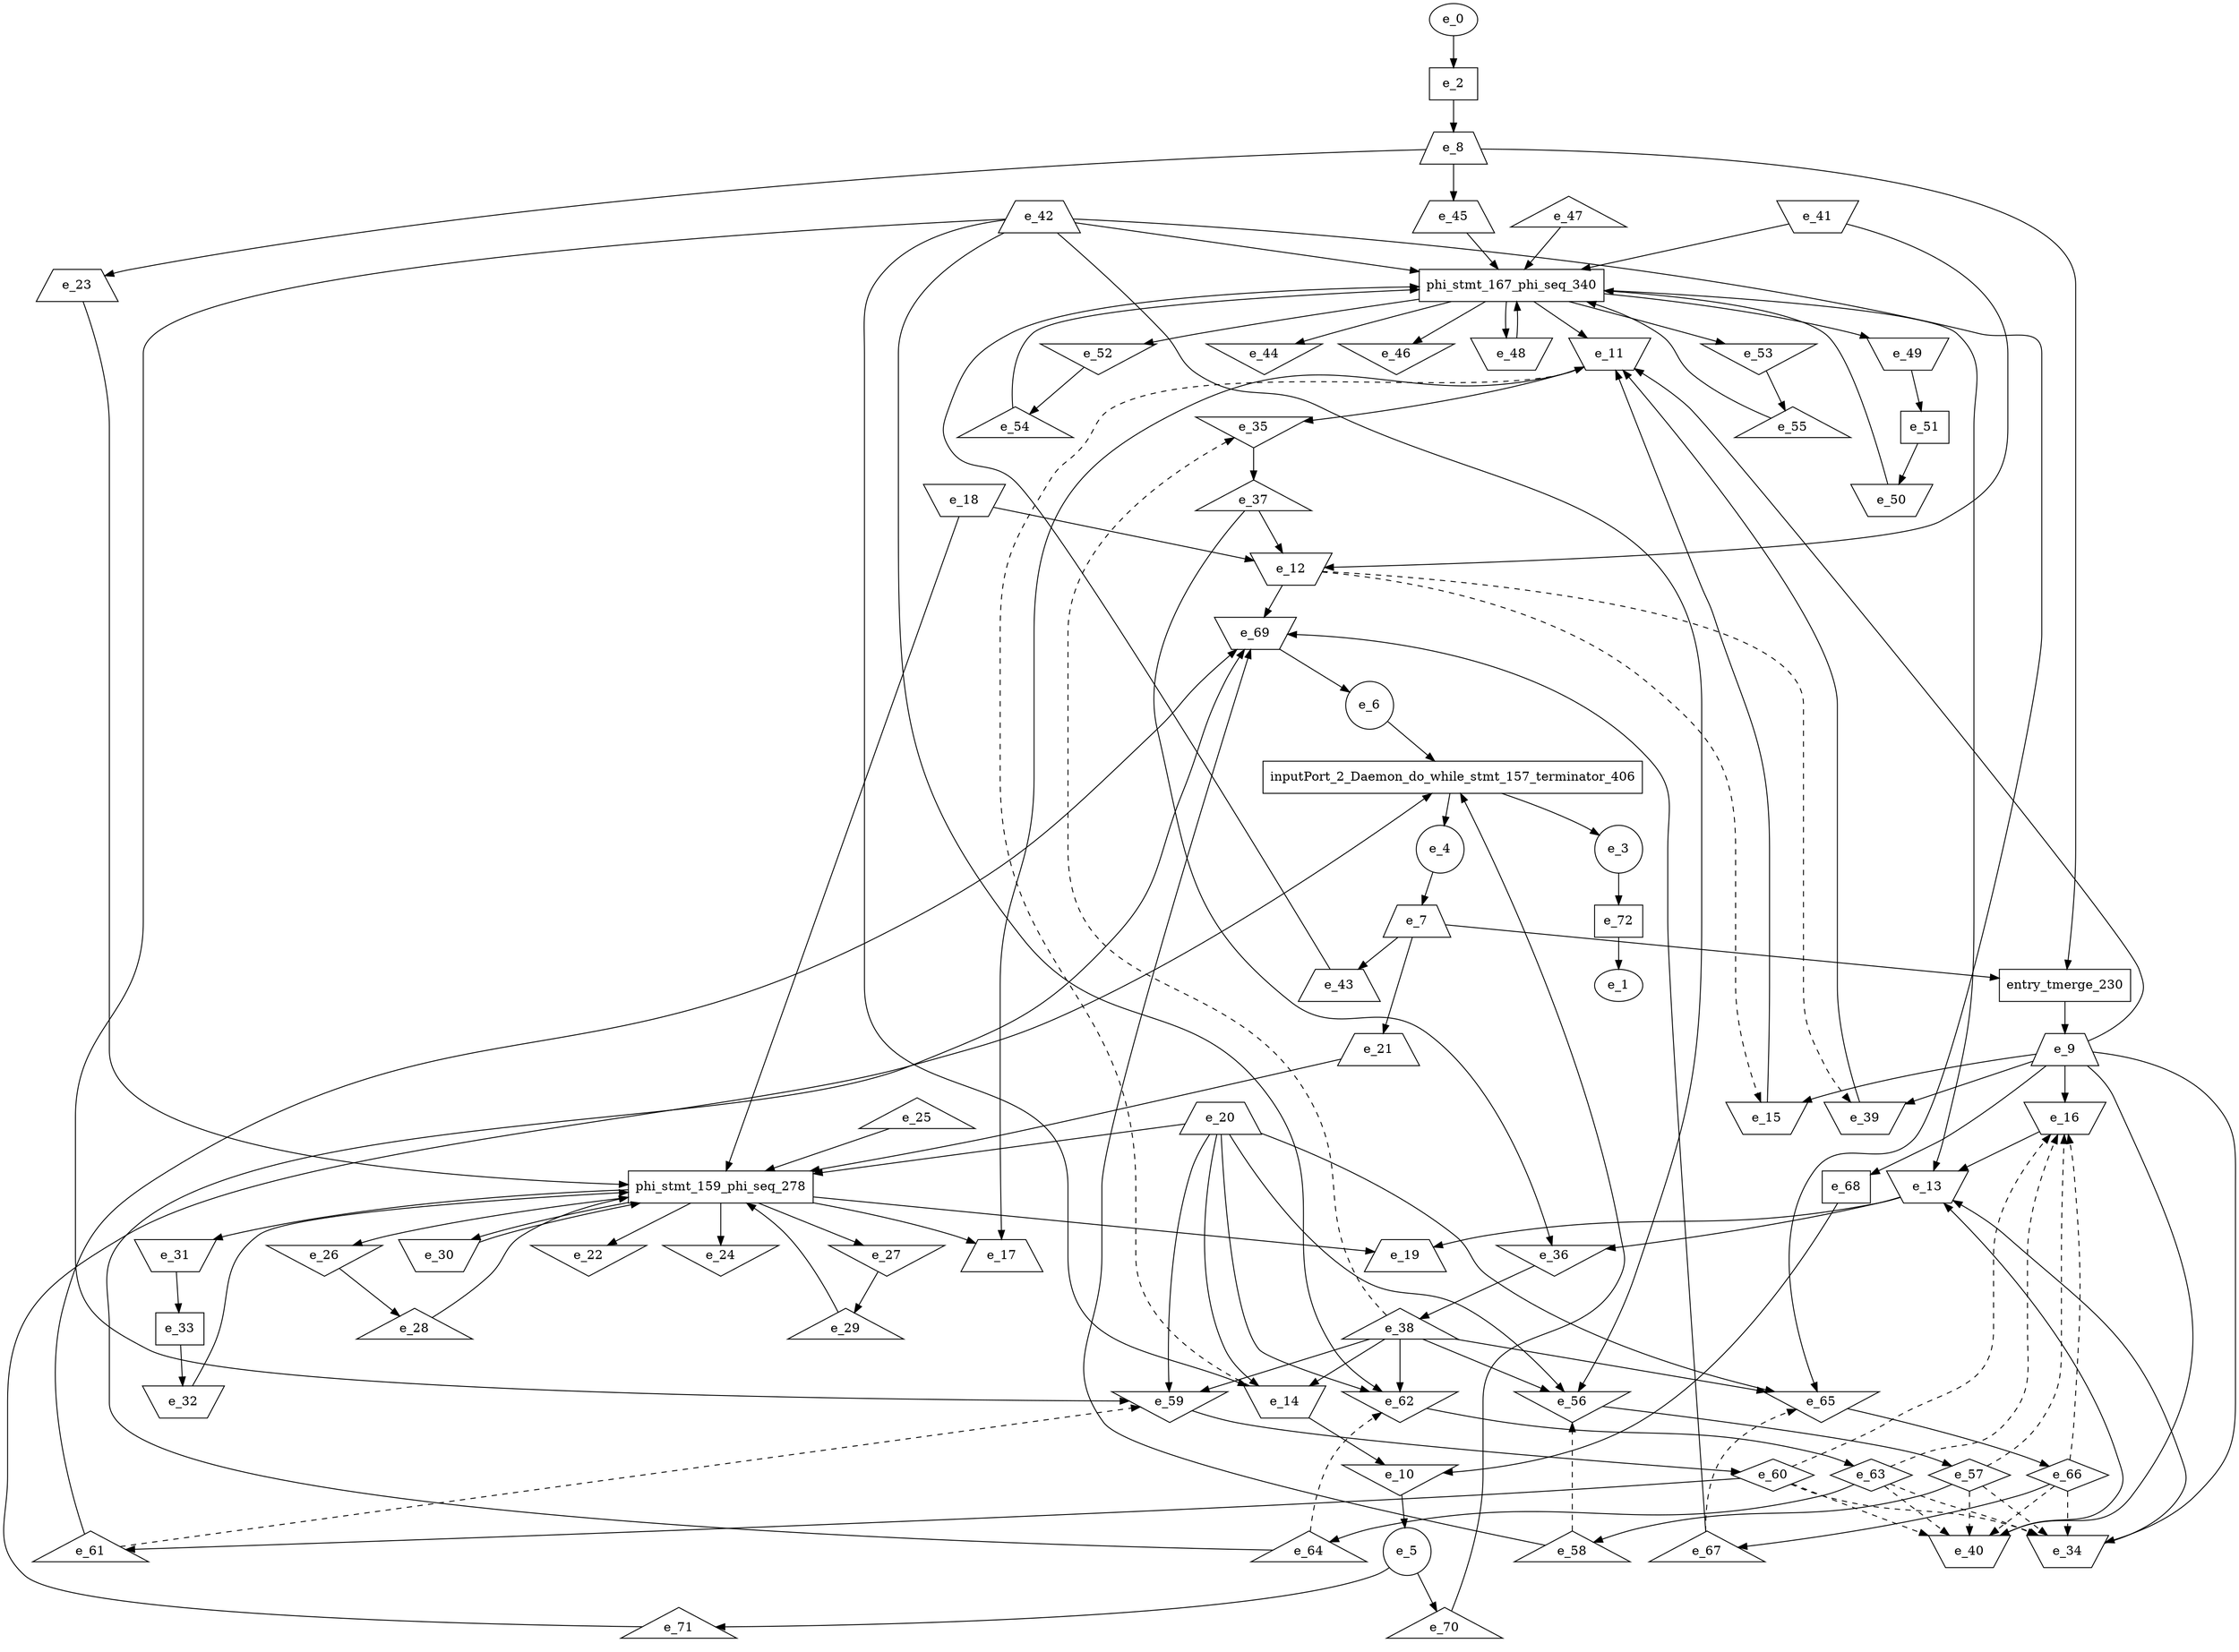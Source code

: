 digraph control_path {
  e_0: entry_node : n ;
  e_1: exit_node : s ;
  e_2 [shape = dot];
  e_3 [shape = circle];
  e_4 [shape = circle];
  e_5 [shape = circle];
  e_6 [shape = circle];
  e_7 [shape = trapezium];
  e_8 [shape = trapezium];
  e_9 [shape = trapezium];
  e_10 [shape = invtriangle];
  e_11 [shape = invtrapezium];
  e_12 [shape = invtrapezium];
  e_13 [shape = invtrapezium];
  e_14 [shape = invtrapezium];
  e_15 [shape = invtrapezium];
  e_16 [shape = invtrapezium];
  e_17 [shape = trapezium];
  e_18 [shape = invtrapezium];
  e_19 [shape = trapezium];
  e_20 [shape = trapezium];
  e_21 [shape = trapezium];
  e_22 [shape = invtriangle];
  e_23 [shape = trapezium];
  e_24 [shape = invtriangle];
  e_25 [shape = triangle];
  e_26 [shape = invtriangle];
  e_27 [shape = invtriangle];
  e_28 [shape = triangle];
  e_29 [shape = triangle];
  e_30 [shape = invtrapezium];
  e_31 [shape = invtrapezium];
  e_32 [shape = invtrapezium];
  e_33 [shape = dot];
  e_34 [shape = invtrapezium];
  e_35 [shape = invtriangle];
  e_36 [shape = invtriangle];
  e_37 [shape = triangle];
  e_38 [shape = triangle];
  e_39 [shape = invtrapezium];
  e_40 [shape = invtrapezium];
  e_41 [shape = invtrapezium];
  e_42 [shape = trapezium];
  e_43 [shape = trapezium];
  e_44 [shape = invtriangle];
  e_45 [shape = trapezium];
  e_46 [shape = invtriangle];
  e_47 [shape = triangle];
  e_48 [shape = invtrapezium];
  e_49 [shape = invtrapezium];
  e_50 [shape = invtrapezium];
  e_51 [shape = dot];
  e_52 [shape = invtriangle];
  e_53 [shape = invtriangle];
  e_54 [shape = triangle];
  e_55 [shape = triangle];
  e_56 [shape = invtriangle];
  e_57 [shape = diamond];
  e_58 [shape = triangle];
  e_59 [shape = invtriangle];
  e_60 [shape = diamond];
  e_61 [shape = triangle];
  e_62 [shape = invtriangle];
  e_63 [shape = diamond];
  e_64 [shape = triangle];
  e_65 [shape = invtriangle];
  e_66 [shape = diamond];
  e_67 [shape = triangle];
  e_68 [shape = dot];
  e_69 [shape = invtrapezium];
  e_70 [shape = triangle];
  e_71 [shape = triangle];
  e_72 [shape = dot];
  e_72 -> e_1;
  e_0 -> e_2;
  e_10 -> e_5;
  e_69 -> e_6;
  e_4 -> e_7;
  e_2 -> e_8;
  e_68 -> e_10;
  e_14 -> e_10;
  e_39 -> e_11;
  e_9 -> e_11;
  e_15 -> e_11;
  e_14 -> e_11[style = dashed];
  e_37 -> e_12;
  e_41 -> e_12;
  e_18 -> e_12;
  e_40 -> e_13;
  e_34 -> e_13;
  e_16 -> e_13;
  e_42 -> e_14;
  e_38 -> e_14;
  e_20 -> e_14;
  e_9 -> e_15;
  e_12 -> e_15[style = dashed];
  e_9 -> e_16;
  e_63 -> e_16[style = dashed];
  e_57 -> e_16[style = dashed];
  e_60 -> e_16[style = dashed];
  e_66 -> e_16[style = dashed];
  e_11 -> e_17;
  e_13 -> e_19;
  e_7 -> e_21;
  e_8 -> e_23;
  e_26 -> e_28;
  e_27 -> e_29;
  e_33 -> e_32;
  e_31 -> e_33;
  e_9 -> e_34;
  e_63 -> e_34[style = dashed];
  e_57 -> e_34[style = dashed];
  e_60 -> e_34[style = dashed];
  e_66 -> e_34[style = dashed];
  e_11 -> e_35;
  e_38 -> e_35[style = dashed];
  e_37 -> e_36;
  e_13 -> e_36;
  e_35 -> e_37;
  e_36 -> e_38;
  e_9 -> e_39;
  e_12 -> e_39[style = dashed];
  e_9 -> e_40;
  e_63 -> e_40[style = dashed];
  e_57 -> e_40[style = dashed];
  e_60 -> e_40[style = dashed];
  e_66 -> e_40[style = dashed];
  e_7 -> e_43;
  e_8 -> e_45;
  e_51 -> e_50;
  e_49 -> e_51;
  e_52 -> e_54;
  e_53 -> e_55;
  e_42 -> e_56;
  e_38 -> e_56;
  e_20 -> e_56;
  e_58 -> e_56[style = dashed];
  e_56 -> e_57;
  e_57 -> e_58;
  e_42 -> e_59;
  e_38 -> e_59;
  e_20 -> e_59;
  e_61 -> e_59[style = dashed];
  e_59 -> e_60;
  e_60 -> e_61;
  e_42 -> e_62;
  e_38 -> e_62;
  e_20 -> e_62;
  e_64 -> e_62[style = dashed];
  e_62 -> e_63;
  e_63 -> e_64;
  e_42 -> e_65;
  e_38 -> e_65;
  e_20 -> e_65;
  e_67 -> e_65[style = dashed];
  e_65 -> e_66;
  e_66 -> e_67;
  e_9 -> e_68;
  e_58 -> e_69;
  e_61 -> e_69;
  e_67 -> e_69;
  e_64 -> e_69;
  e_12 -> e_69;
  e_5 -> e_70;
  e_5 -> e_71;
  e_3 -> e_72;
  inputPort_2_Daemon_do_while_stmt_157_terminator_406 [shape=rectangle];
e_6 -> inputPort_2_Daemon_do_while_stmt_157_terminator_406;
e_71 -> inputPort_2_Daemon_do_while_stmt_157_terminator_406;
e_70 -> inputPort_2_Daemon_do_while_stmt_157_terminator_406;
inputPort_2_Daemon_do_while_stmt_157_terminator_406 -> e_4;
inputPort_2_Daemon_do_while_stmt_157_terminator_406 -> e_3;
  phi_stmt_159_phi_seq_278 [shape=rectangle];
e_21 -> phi_stmt_159_phi_seq_278;
phi_stmt_159_phi_seq_278 -> e_26;
phi_stmt_159_phi_seq_278 -> e_27;
phi_stmt_159_phi_seq_278 -> e_22;
e_28 -> phi_stmt_159_phi_seq_278;
e_29 -> phi_stmt_159_phi_seq_278;
e_23 -> phi_stmt_159_phi_seq_278;
phi_stmt_159_phi_seq_278 -> e_30;
phi_stmt_159_phi_seq_278 -> e_31;
phi_stmt_159_phi_seq_278 -> e_24;
e_30 -> phi_stmt_159_phi_seq_278;
e_32 -> phi_stmt_159_phi_seq_278;
e_18 -> phi_stmt_159_phi_seq_278;
e_20 -> phi_stmt_159_phi_seq_278;
phi_stmt_159_phi_seq_278 -> e_17;
phi_stmt_159_phi_seq_278 -> e_19;
e_25 -> phi_stmt_159_phi_seq_278;
  phi_stmt_167_phi_seq_340 [shape=rectangle];
e_45 -> phi_stmt_167_phi_seq_340;
phi_stmt_167_phi_seq_340 -> e_48;
phi_stmt_167_phi_seq_340 -> e_49;
phi_stmt_167_phi_seq_340 -> e_46;
e_48 -> phi_stmt_167_phi_seq_340;
e_50 -> phi_stmt_167_phi_seq_340;
e_43 -> phi_stmt_167_phi_seq_340;
phi_stmt_167_phi_seq_340 -> e_52;
phi_stmt_167_phi_seq_340 -> e_53;
phi_stmt_167_phi_seq_340 -> e_44;
e_54 -> phi_stmt_167_phi_seq_340;
e_55 -> phi_stmt_167_phi_seq_340;
e_41 -> phi_stmt_167_phi_seq_340;
e_42 -> phi_stmt_167_phi_seq_340;
phi_stmt_167_phi_seq_340 -> e_11;
phi_stmt_167_phi_seq_340 -> e_13;
e_47 -> phi_stmt_167_phi_seq_340;
entry_tmerge_230 [shape = rectangle]; 
e_7 -> entry_tmerge_230;
e_8 -> entry_tmerge_230;
entry_tmerge_230 -> e_9;
}
